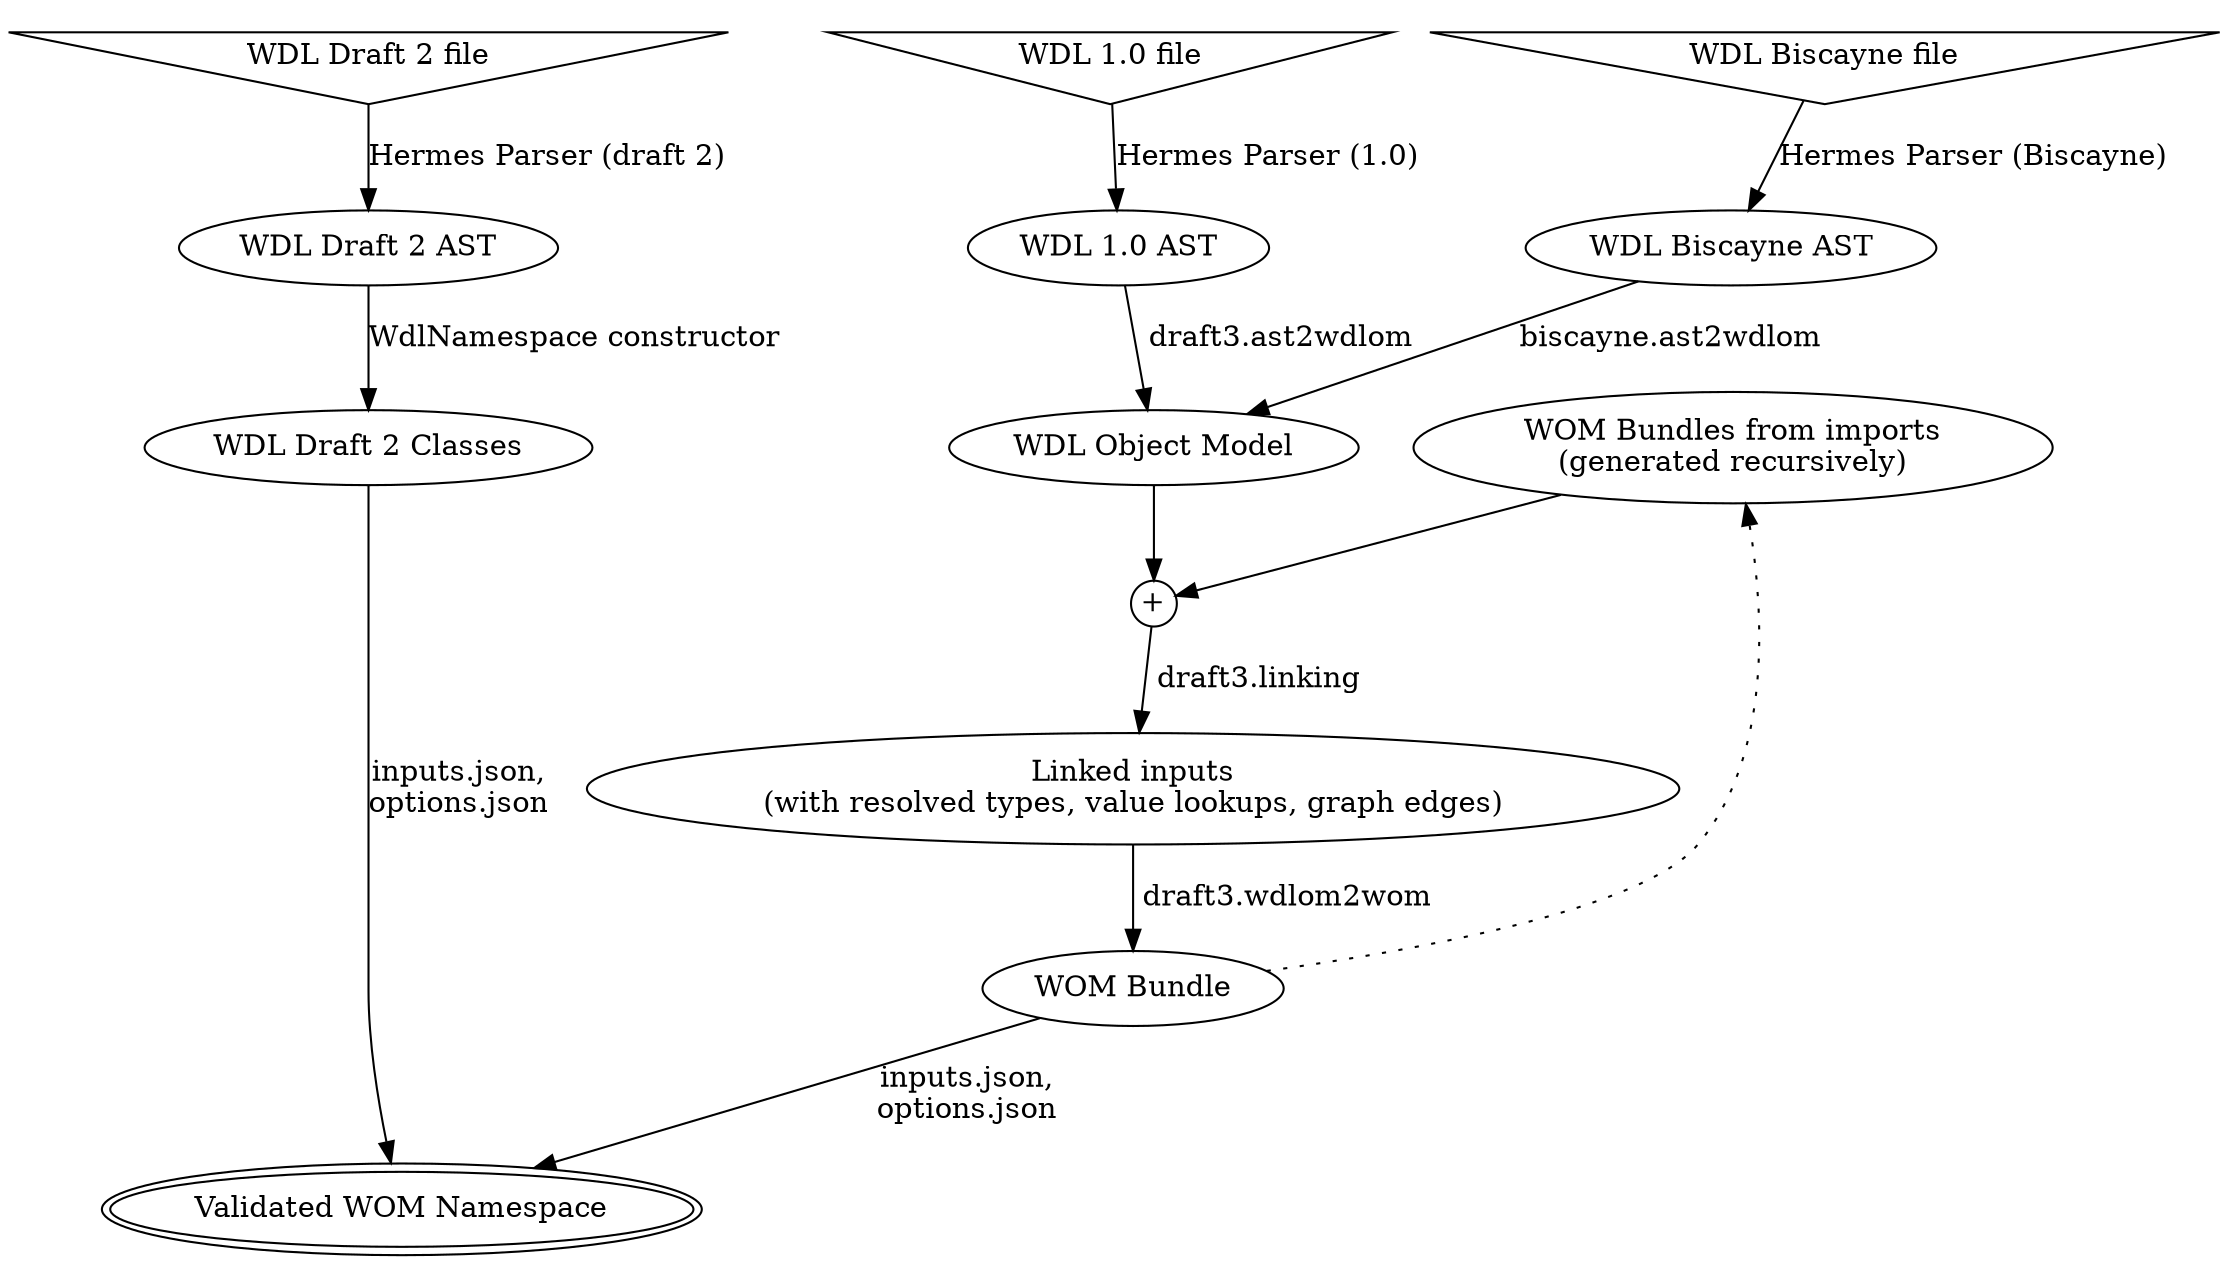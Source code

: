 digraph "WDL_MAP" 
{
	compound=true;

	# WDL 1_0 standard path
	wdldraft2 -> wdldraft2ast [label="Hermes Parser (draft 2)"]
	wdldraft2ast -> wdldraft2model [label="WdlNamespace constructor"]
	wdldraft2model -> validatedwomnamespace [label="inputs.json,\noptions.json"]

	# 1.0 standard path
	wdl1_0 -> wdl1_0ast [label="Hermes Parser (1.0)"]
	wdl1_0ast -> wdlom [label=" draft3.ast2wdlom"]
	wdlbiscayne -> wdlbiscayneast [label="Hermes Parser (Biscayne)"]
	wdlbiscayneast -> wdlom [label=" biscayne.ast2wdlom"]
	wdlom -> wdlomandimports 
	#wdlom -> importedbundles [style=invis]  # [label=" recurse to import"]
	importedbundles -> wdlomandimports
	wdlomandimports -> linkedgraph [label=" draft3.linking"]
	#linkedgraph -> fileandlinksandimports
	linkedgraph -> wombundle [label=" draft3.wdlom2wom"]
	#importedbundles -> fileandlinksandimports
	#wdlom -> fileandlinksandimports
	#fileandlinksandimports -> wombundle [label=" draft3.wdlom2wom"]
	#wombundle -> importablebundle
	wombundle -> importedbundles [ style=dotted]
	wombundle -> validatedwomnamespace [label="inputs.json,\noptions.json"]

	# Upgrade script
	# wdldraft2model -> wdlom [label="Draft 2 to 1.0 converter"]
	# wdlom -> wdl1_0 [label="1.0 WDL generator"]

	# Draft 2 model
	wdldraft2 [shape=invtriangle label="WDL Draft 2 file" ];
	wdldraft2ast [shape=oval label="WDL Draft 2 AST"];
	wdldraft2model [shape=oval label="WDL Draft 2 Classes"];

	# 1.0 model
	wdl1_0 [shape=invtriangle label="WDL 1.0 file"];
	wdl1_0ast [shape=oval label="WDL 1.0 AST"];
	wdlbiscayne [shape=invtriangle label="WDL Biscayne file"];
	wdlbiscayneast [shape=oval label="WDL Biscayne AST"];
	wdlom [shape=oval label="WDL Object Model"];
	wdlomandimports [shape=circle fixedsize=true width=0.3 label="+"]  # [shape=oval label="File WDLOM + 'import' WOM Bundles"];
	linkedgraph [shape=oval label="Linked inputs\n(with resolved types, value lookups, graph edges)"];
	#fileandlinksandimports [shape=oval label="File WDLOM + linking information + 'import' WOM Bundles"];
	wombundle [shape=oval label="WOM Bundle"];
	importedbundles [shape=oval label="WOM Bundles from imports\n(generated recursively)"];
	#importablebundle [shape=oval label="WOM Bundle available for import"];

	validatedwomnamespace [shape=oval label="Validated WOM Namespace" peripheries=2];

	{rank = same; wdldraft2; wdl1_0; wdlbiscayne}
	{rank = same; wdldraft2ast; wdl1_0ast; wdlbiscayneast}
	{rank = same; wdldraft2model; wdlom; importedbundles}


	#importablebundle -> importedbundles [ style=dotted]

    # This "rank + invisible edge" combo is just to force importablebundle to be on the RHS of validatedwomnamespace
    #{rank = same; validatedwomnamespace; importablebundle}
	#importablebundle -> validatedwomnamespace [style=invis]
}
